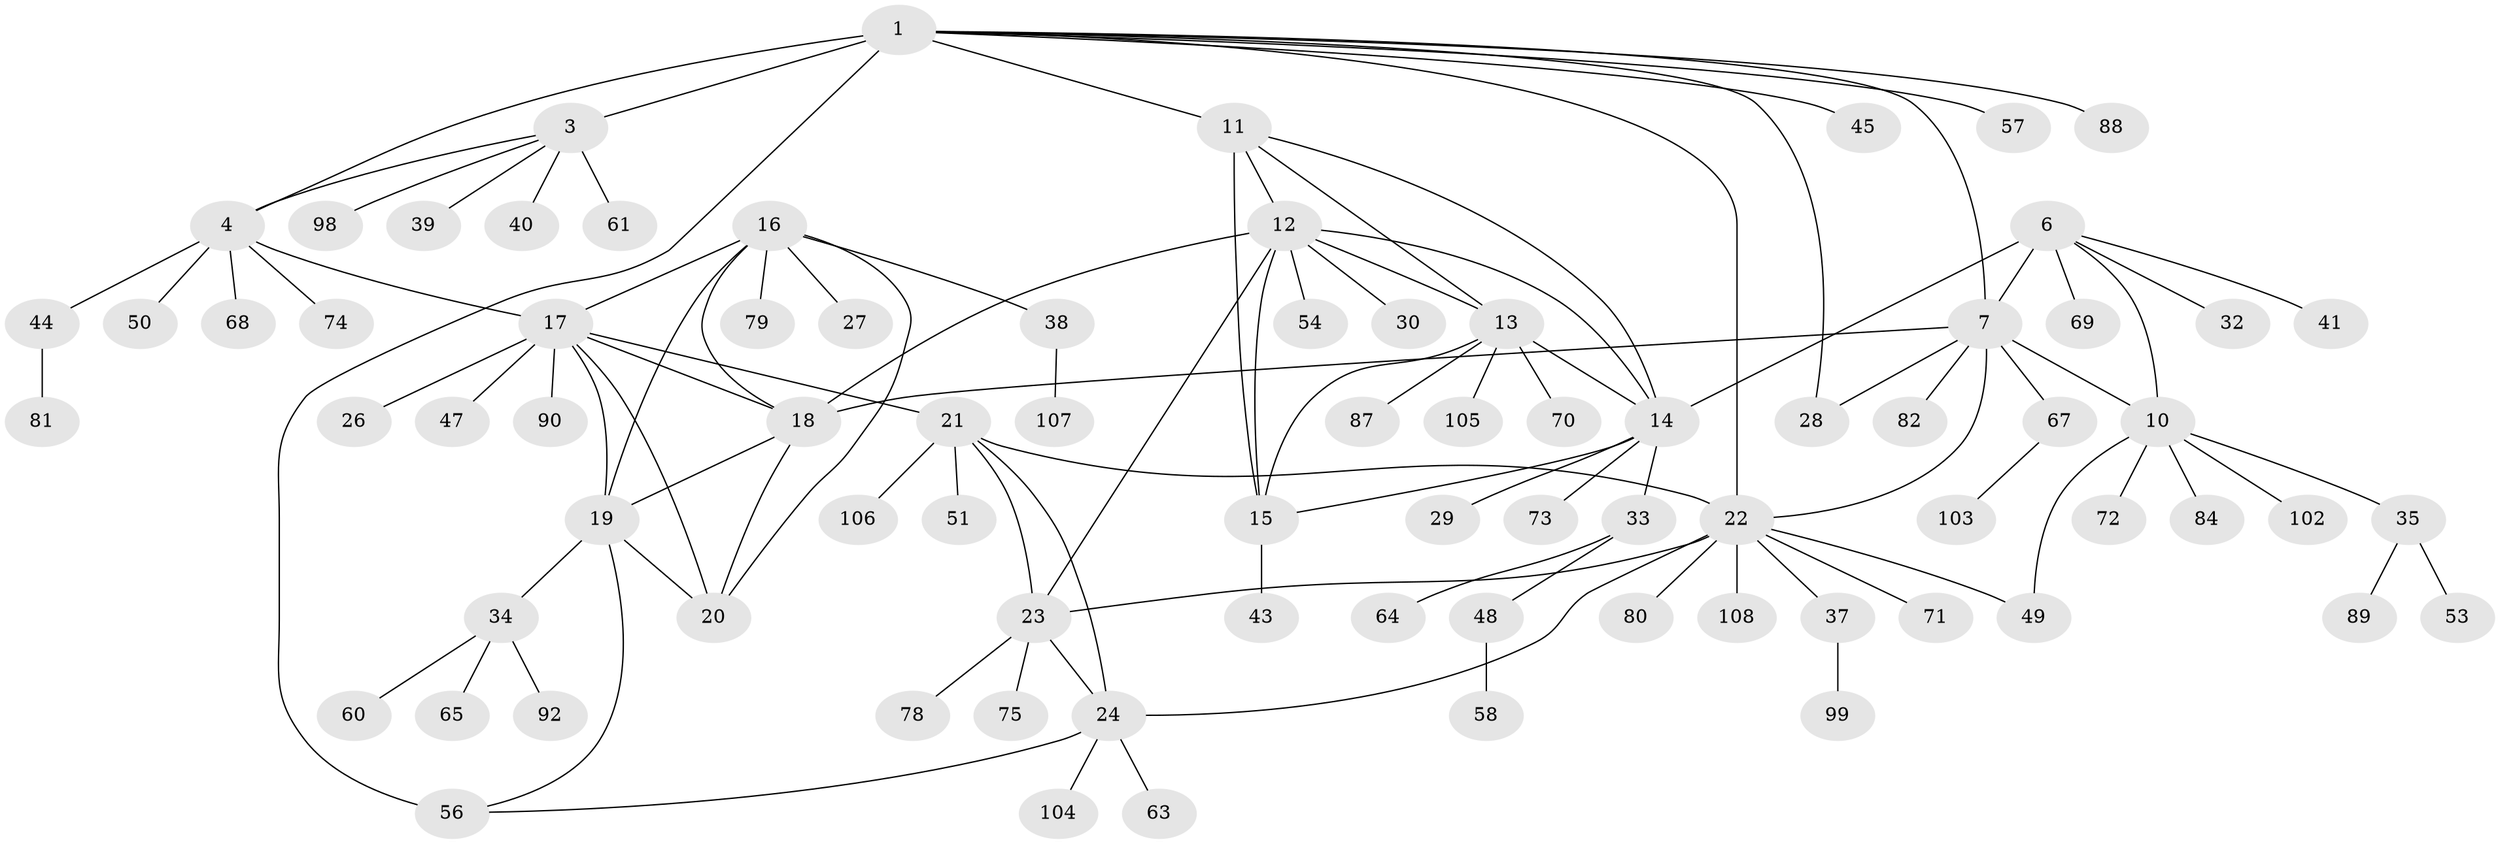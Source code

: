 // Generated by graph-tools (version 1.1) at 2025/24/03/03/25 07:24:17]
// undirected, 81 vertices, 107 edges
graph export_dot {
graph [start="1"]
  node [color=gray90,style=filled];
  1 [super="+2"];
  3 [super="+5"];
  4;
  6 [super="+8"];
  7 [super="+9"];
  10 [super="+86"];
  11 [super="+85"];
  12 [super="+36"];
  13 [super="+42"];
  14 [super="+31"];
  15;
  16;
  17 [super="+59"];
  18 [super="+76"];
  19 [super="+95"];
  20 [super="+52"];
  21 [super="+94"];
  22 [super="+101"];
  23 [super="+25"];
  24;
  26;
  27 [super="+46"];
  28;
  29;
  30;
  32 [super="+93"];
  33 [super="+91"];
  34 [super="+55"];
  35;
  37;
  38;
  39;
  40;
  41 [super="+62"];
  43;
  44 [super="+77"];
  45;
  47;
  48;
  49 [super="+66"];
  50;
  51;
  53;
  54;
  56 [super="+83"];
  57;
  58;
  60;
  61;
  63 [super="+97"];
  64;
  65;
  67;
  68;
  69;
  70;
  71;
  72;
  73;
  74;
  75;
  78 [super="+96"];
  79;
  80;
  81;
  82;
  84;
  87;
  88;
  89;
  90;
  92;
  98 [super="+100"];
  99;
  102;
  103;
  104;
  105;
  106;
  107;
  108;
  1 -- 3 [weight=4];
  1 -- 4 [weight=2];
  1 -- 45;
  1 -- 57;
  1 -- 88;
  1 -- 11 [weight=2];
  1 -- 22;
  1 -- 56 [weight=2];
  1 -- 28;
  1 -- 7;
  3 -- 4 [weight=2];
  3 -- 98;
  3 -- 39;
  3 -- 40;
  3 -- 61;
  4 -- 17;
  4 -- 44;
  4 -- 50;
  4 -- 68;
  4 -- 74;
  6 -- 7 [weight=4];
  6 -- 10 [weight=2];
  6 -- 32;
  6 -- 41;
  6 -- 69;
  6 -- 14;
  7 -- 10 [weight=2];
  7 -- 67;
  7 -- 18;
  7 -- 82;
  7 -- 22;
  7 -- 28;
  10 -- 35;
  10 -- 49;
  10 -- 72;
  10 -- 84;
  10 -- 102;
  11 -- 12;
  11 -- 13;
  11 -- 14;
  11 -- 15;
  12 -- 13;
  12 -- 14;
  12 -- 15;
  12 -- 18;
  12 -- 30;
  12 -- 54;
  12 -- 23;
  13 -- 14;
  13 -- 15;
  13 -- 70;
  13 -- 87;
  13 -- 105;
  14 -- 15;
  14 -- 29;
  14 -- 33;
  14 -- 73;
  15 -- 43;
  16 -- 17;
  16 -- 18;
  16 -- 19;
  16 -- 20;
  16 -- 27;
  16 -- 38;
  16 -- 79;
  17 -- 18;
  17 -- 19;
  17 -- 20;
  17 -- 21;
  17 -- 26;
  17 -- 47;
  17 -- 90;
  18 -- 19;
  18 -- 20;
  19 -- 20;
  19 -- 34;
  19 -- 56;
  21 -- 22;
  21 -- 23 [weight=2];
  21 -- 24;
  21 -- 51;
  21 -- 106;
  22 -- 23 [weight=2];
  22 -- 24;
  22 -- 37;
  22 -- 49;
  22 -- 71;
  22 -- 80;
  22 -- 108;
  23 -- 24 [weight=2];
  23 -- 75;
  23 -- 78;
  24 -- 56;
  24 -- 63;
  24 -- 104;
  33 -- 48;
  33 -- 64;
  34 -- 60;
  34 -- 65;
  34 -- 92;
  35 -- 53;
  35 -- 89;
  37 -- 99;
  38 -- 107;
  44 -- 81;
  48 -- 58;
  67 -- 103;
}
